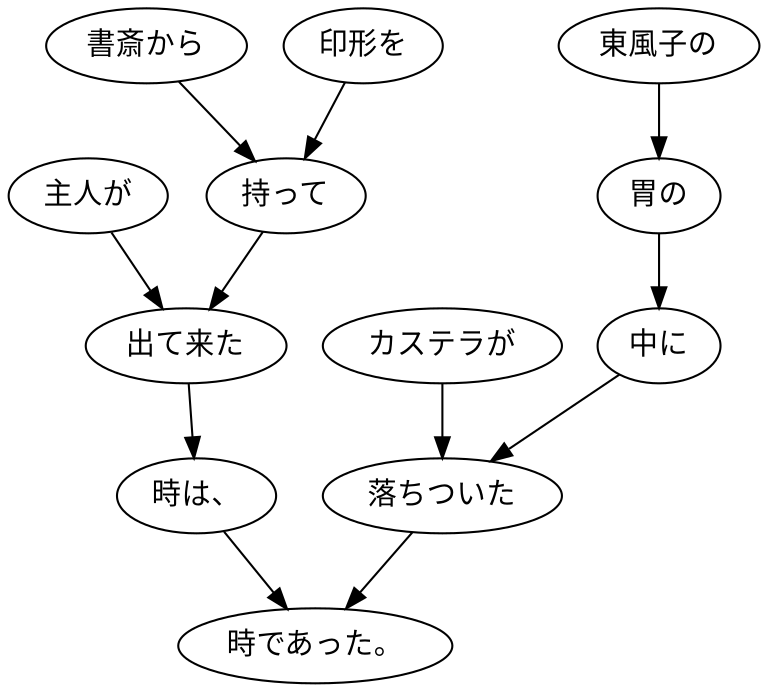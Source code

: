 digraph graph850 {
	node0 [label="主人が"];
	node1 [label="書斎から"];
	node2 [label="印形を"];
	node3 [label="持って"];
	node4 [label="出て来た"];
	node5 [label="時は、"];
	node6 [label="東風子の"];
	node7 [label="胃の"];
	node8 [label="中に"];
	node9 [label="カステラが"];
	node10 [label="落ちついた"];
	node11 [label="時であった。"];
	node0 -> node4;
	node1 -> node3;
	node2 -> node3;
	node3 -> node4;
	node4 -> node5;
	node5 -> node11;
	node6 -> node7;
	node7 -> node8;
	node8 -> node10;
	node9 -> node10;
	node10 -> node11;
}
